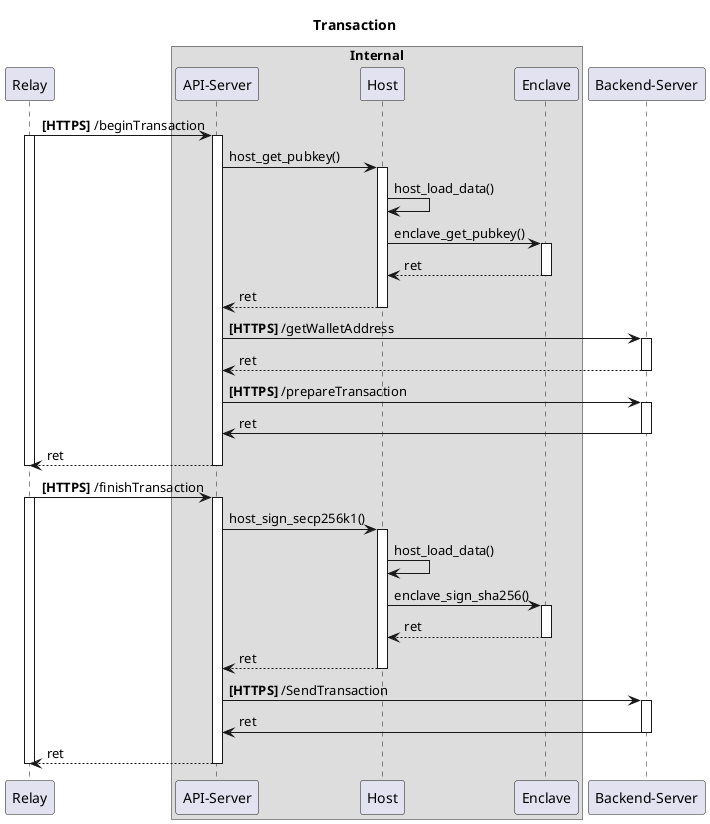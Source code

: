 @startuml Transaction
title Transaction
participant Relay as relay
box Internal
participant "API-Server" as api
participant Host as host 
participant Enclave as enclave 
end box
participant "Backend-Server" as backend

' Part 1
relay -> api : **[HTTPS]** /beginTransaction
activate relay
activate api

api -> host : host_get_pubkey()
activate host

host -> host : host_load_data()
host -> enclave : enclave_get_pubkey()
activate enclave
enclave --> host : ret
deactivate enclave 

host --> api : ret
deactivate host 

api -> backend :**[HTTPS]** /getWalletAddress
activate backend 
backend --> api : ret
deactivate backend 

api -> backend : **[HTTPS]** /prepareTransaction
activate backend 
backend -> api : ret 
deactivate backend

api --> relay : ret
deactivate relay 
deactivate api

'Part 2
relay -> api : **[HTTPS]** /finishTransaction
activate relay
activate api

api -> host : host_sign_secp256k1()
activate host
host -> host : host_load_data()
host -> enclave : enclave_sign_sha256()
activate enclave 
enclave --> host : ret
deactivate enclave 

host --> api : ret 
deactivate host 

api -> backend : **[HTTPS]** /SendTransaction
activate backend 
backend -> api : ret 
deactivate backend 

api --> relay : ret 
deactivate api 
deactivate relay
@enduml